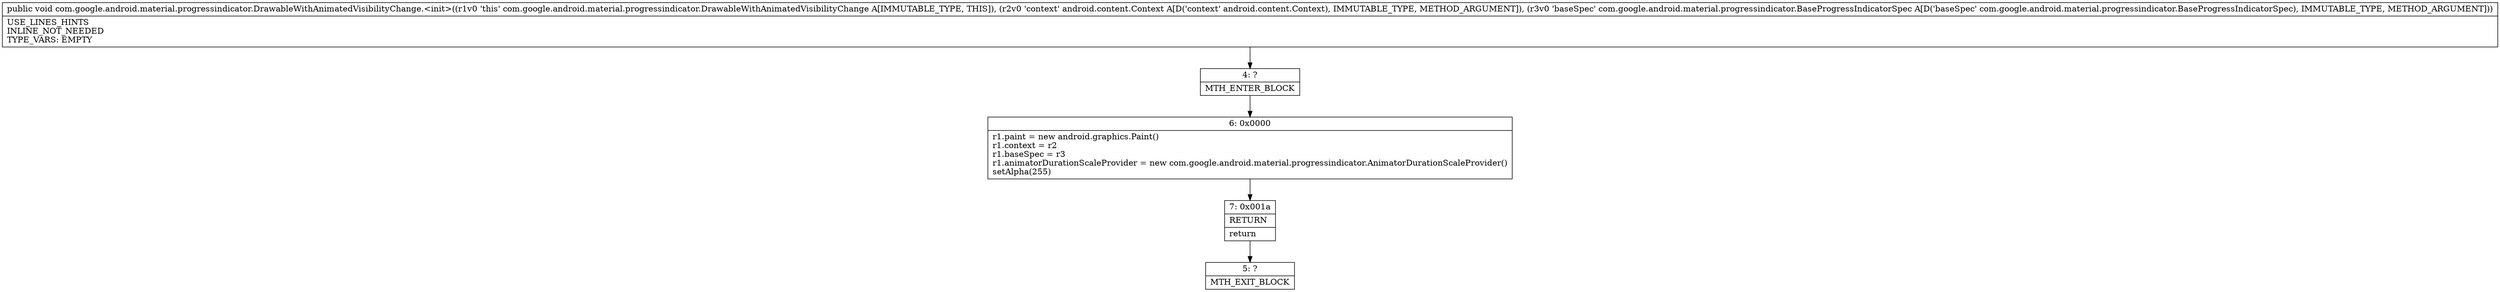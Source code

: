 digraph "CFG forcom.google.android.material.progressindicator.DrawableWithAnimatedVisibilityChange.\<init\>(Landroid\/content\/Context;Lcom\/google\/android\/material\/progressindicator\/BaseProgressIndicatorSpec;)V" {
Node_4 [shape=record,label="{4\:\ ?|MTH_ENTER_BLOCK\l}"];
Node_6 [shape=record,label="{6\:\ 0x0000|r1.paint = new android.graphics.Paint()\lr1.context = r2\lr1.baseSpec = r3\lr1.animatorDurationScaleProvider = new com.google.android.material.progressindicator.AnimatorDurationScaleProvider()\lsetAlpha(255)\l}"];
Node_7 [shape=record,label="{7\:\ 0x001a|RETURN\l|return\l}"];
Node_5 [shape=record,label="{5\:\ ?|MTH_EXIT_BLOCK\l}"];
MethodNode[shape=record,label="{public void com.google.android.material.progressindicator.DrawableWithAnimatedVisibilityChange.\<init\>((r1v0 'this' com.google.android.material.progressindicator.DrawableWithAnimatedVisibilityChange A[IMMUTABLE_TYPE, THIS]), (r2v0 'context' android.content.Context A[D('context' android.content.Context), IMMUTABLE_TYPE, METHOD_ARGUMENT]), (r3v0 'baseSpec' com.google.android.material.progressindicator.BaseProgressIndicatorSpec A[D('baseSpec' com.google.android.material.progressindicator.BaseProgressIndicatorSpec), IMMUTABLE_TYPE, METHOD_ARGUMENT]))  | USE_LINES_HINTS\lINLINE_NOT_NEEDED\lTYPE_VARS: EMPTY\l}"];
MethodNode -> Node_4;Node_4 -> Node_6;
Node_6 -> Node_7;
Node_7 -> Node_5;
}

